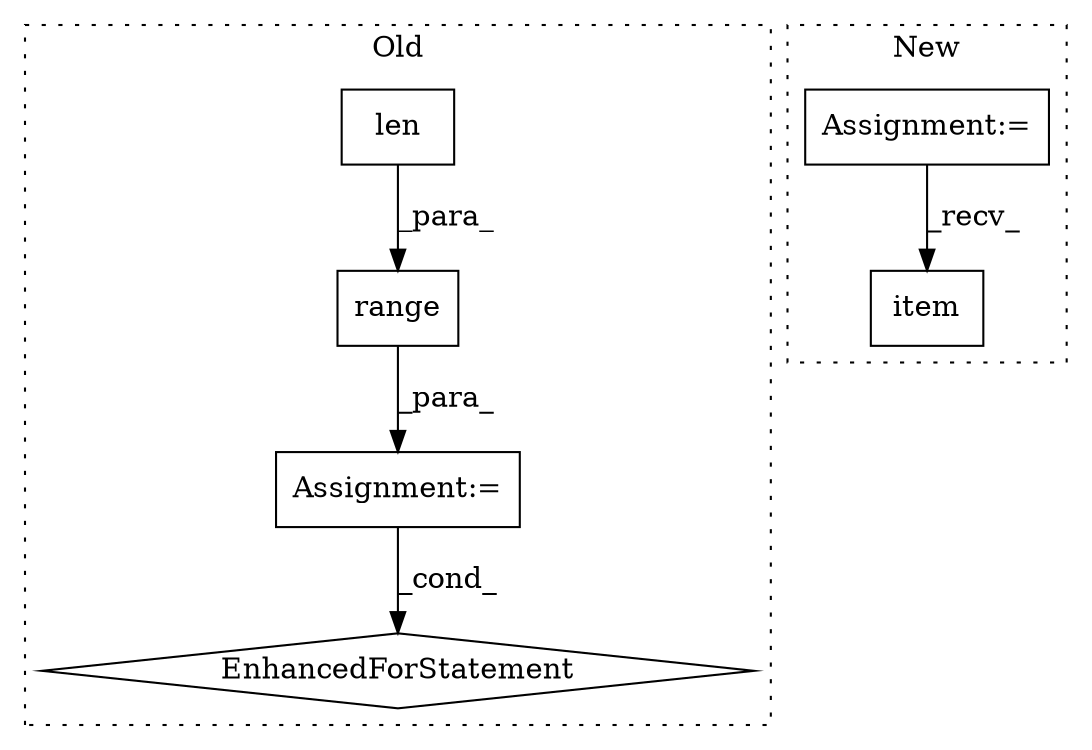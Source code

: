 digraph G {
subgraph cluster0 {
1 [label="range" a="32" s="4237,4272" l="6,1" shape="box"];
4 [label="Assignment:=" a="7" s="4168,4273" l="57,2" shape="box"];
5 [label="EnhancedForStatement" a="70" s="4168,4273" l="57,2" shape="diamond"];
6 [label="len" a="32" s="3969,3985" l="4,1" shape="box"];
label = "Old";
style="dotted";
}
subgraph cluster1 {
2 [label="item" a="32" s="5068" l="6" shape="box"];
3 [label="Assignment:=" a="7" s="3709" l="1" shape="box"];
label = "New";
style="dotted";
}
1 -> 4 [label="_para_"];
3 -> 2 [label="_recv_"];
4 -> 5 [label="_cond_"];
6 -> 1 [label="_para_"];
}